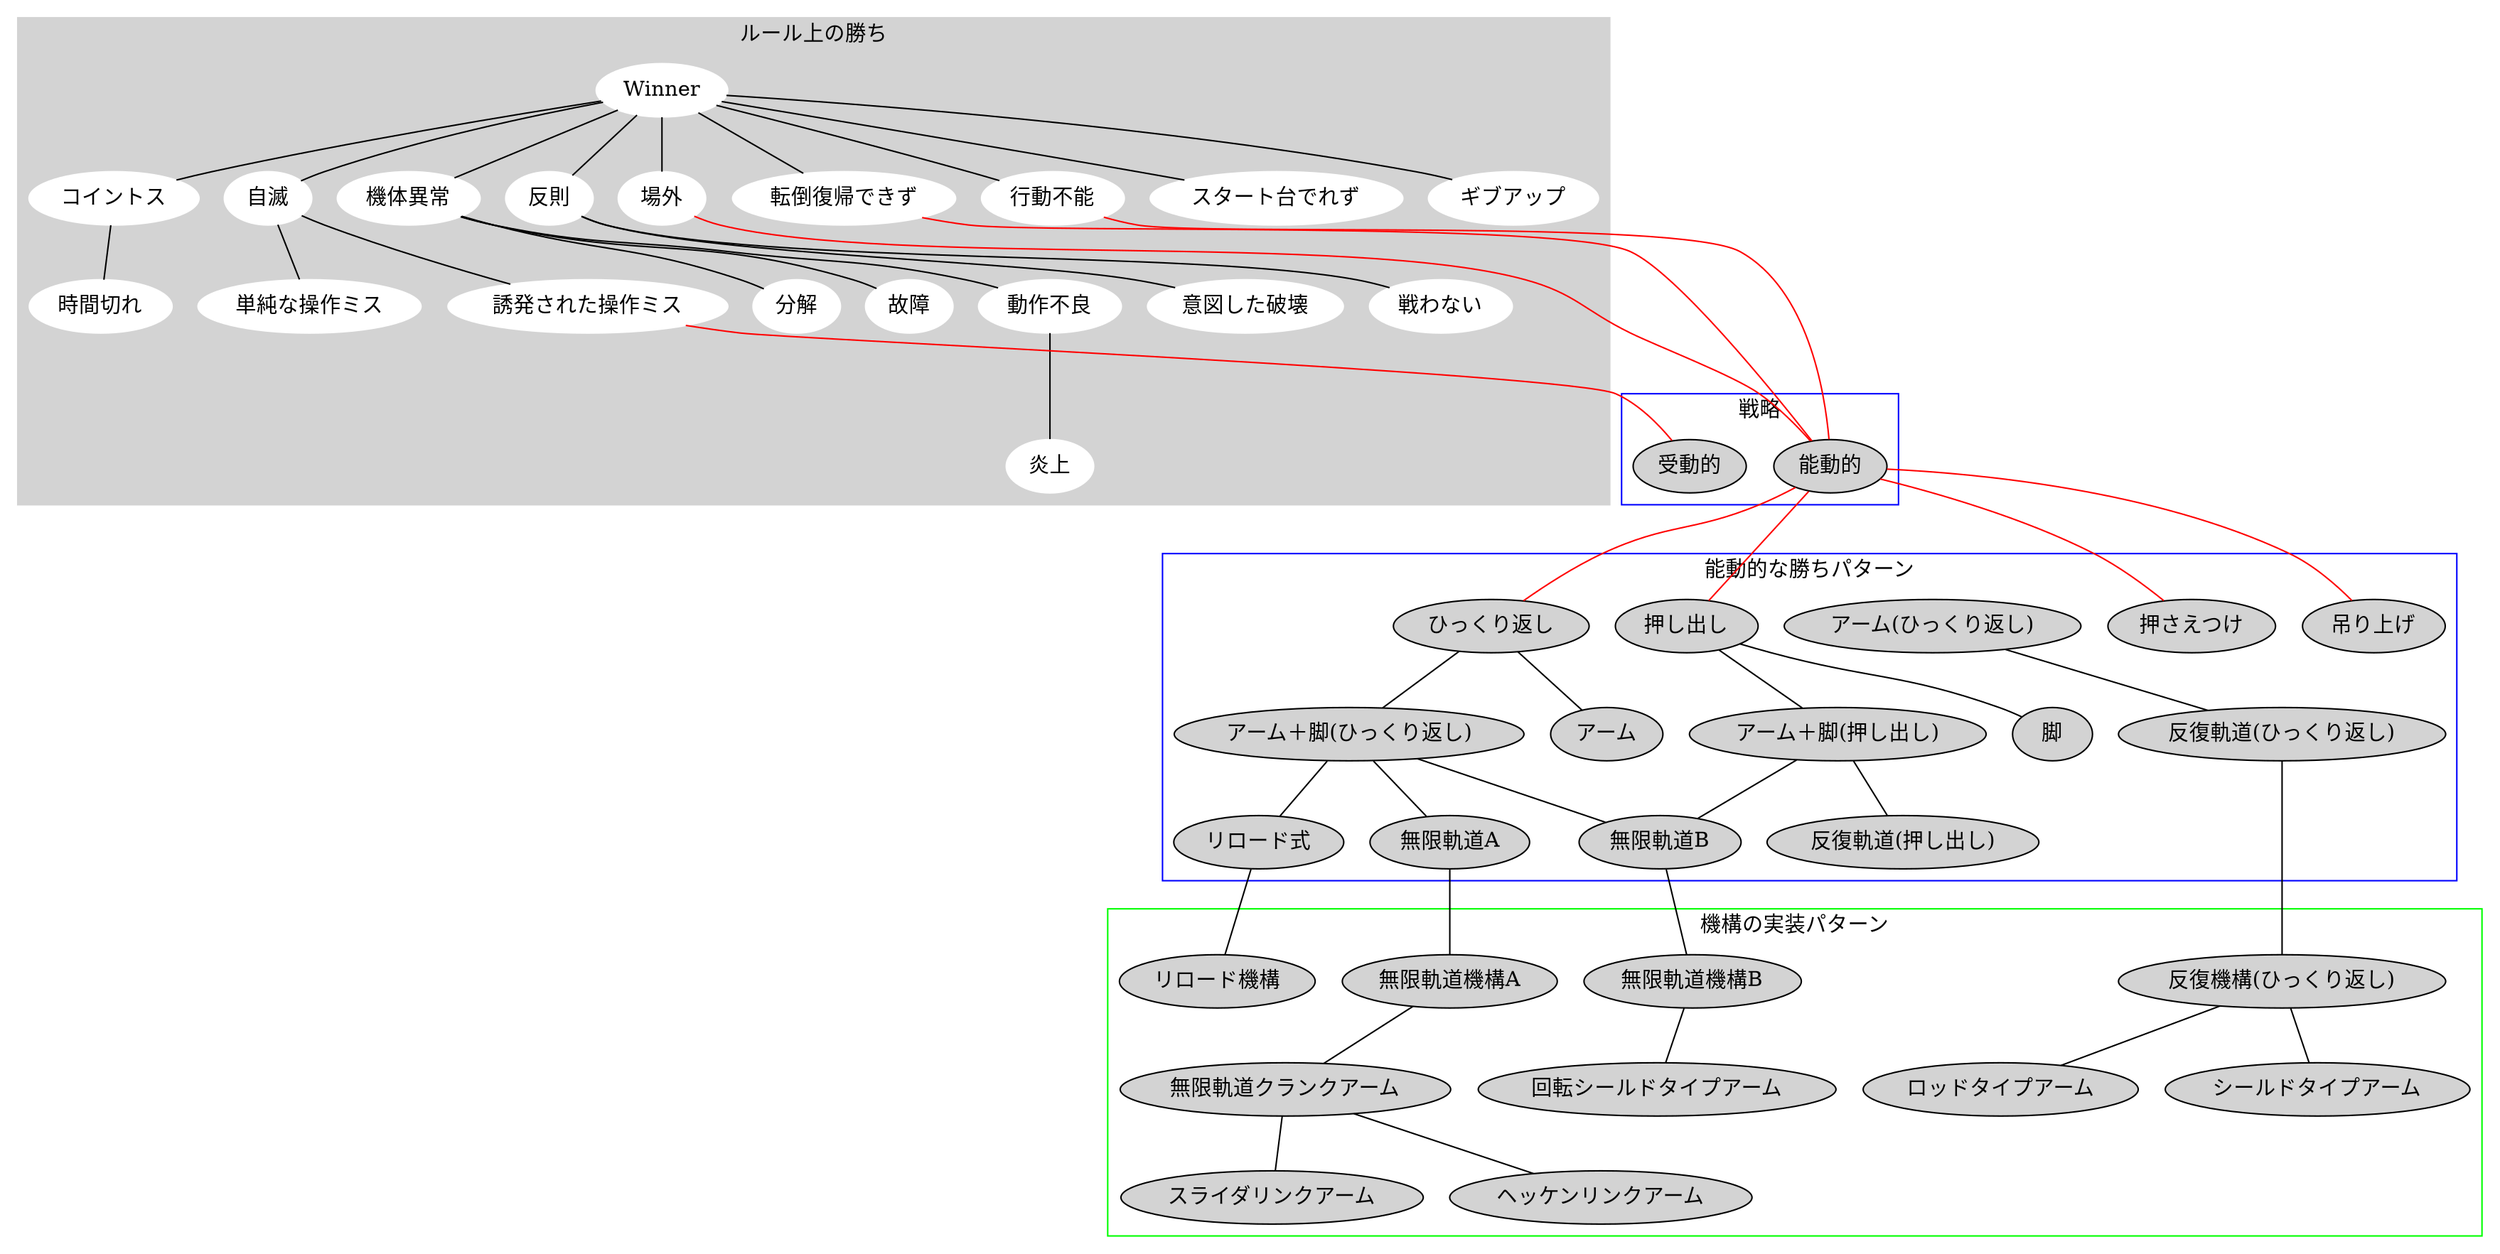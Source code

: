 graph "Kawasaki-Robot-Win-Pattern" {
  subgraph "cluster_0" {
    style="filled";
    color="lightgrey";
    label="ルール上の勝ち";
    node[style="filled",color="white"];
    Winner -- 自滅;
    Winner -- 場外;
    Winner -- 転倒復帰できず;
    Winner -- コイントス;
    Winner -- 行動不能;
    Winner -- 機体異常;
    Winner -- 反則;
    Winner -- スタート台でれず;
    Winner -- ギブアップ;
    反則 -- 意図した破壊;
    反則 -- 戦わない;
    機体異常 -- 動作不良;
    機体異常 -- 故障;
    機体異常 -- 分解;
    動作不良 -- 炎上;
    コイントス -- 時間切れ;
    自滅     -- 単純な操作ミス;
    自滅     -- 誘発された操作ミス;
  }

  subgraph "cluster_1" {
    color="blue";
    label="戦略";
    node[style="filled"];

    誘発された操作ミス -- 受動的[color=red,label="     "];
    転倒復帰できず     -- 能動的[color=red,label="     "];
    場外               -- 能動的[color=red,label="     "];
    行動不能           -- 能動的[color=red,label="     "];
  }

  subgraph "cluster_2" {
    color="blue";
    label="能動的な勝ちパターン";
    node[style="filled"];
 
    能動的 -- ひっくり返し[color=red,label="     "];
    能動的 -- 押し出し[color=red,label="     "];
    能動的 -- 押さえつけ[color=red,label="     "];
    能動的 -- 吊り上げ[color=red,label="     "];

    押し出し     -- 脚
    押し出し     -- "アーム＋脚(押し出し)"
    ひっくり返し -- アーム
    ひっくり返し -- "アーム＋脚(ひっくり返し)"

    "アーム＋脚(ひっくり返し)" -- リロード式;
    "アーム(ひっくり返し)"     -- "反復軌道(ひっくり返し)";
    "アーム＋脚(ひっくり返し)" -- 無限軌道A;
    "アーム＋脚(ひっくり返し)" -- 無限軌道B;
    "アーム＋脚(押し出し)"     -- 無限軌道B;
    "アーム＋脚(押し出し)"     -- "反復軌道(押し出し)";
  }

  subgraph "cluster_3" {
    color="green";
    label="機構の実装パターン";
    node[style="filled"];

    リロード式                  -- リロード機構;
    "反復軌道(ひっくり返し)"    -- "反復機構(ひっくり返し)";
    無限軌道A                   -- 無限軌道機構A;
    無限軌道B                   -- 無限軌道機構B;

    "反復機構(ひっくり返し)"    -- ロッドタイプアーム;
    "反復機構(ひっくり返し)"    -- シールドタイプアーム;
    無限軌道機構A               -- 無限軌道クランクアーム;
    無限軌道機構B               -- 回転シールドタイプアーム;

    無限軌道クランクアーム    -- スライダリンクアーム;
    無限軌道クランクアーム    -- ヘッケンリンクアーム;
  } 
}

